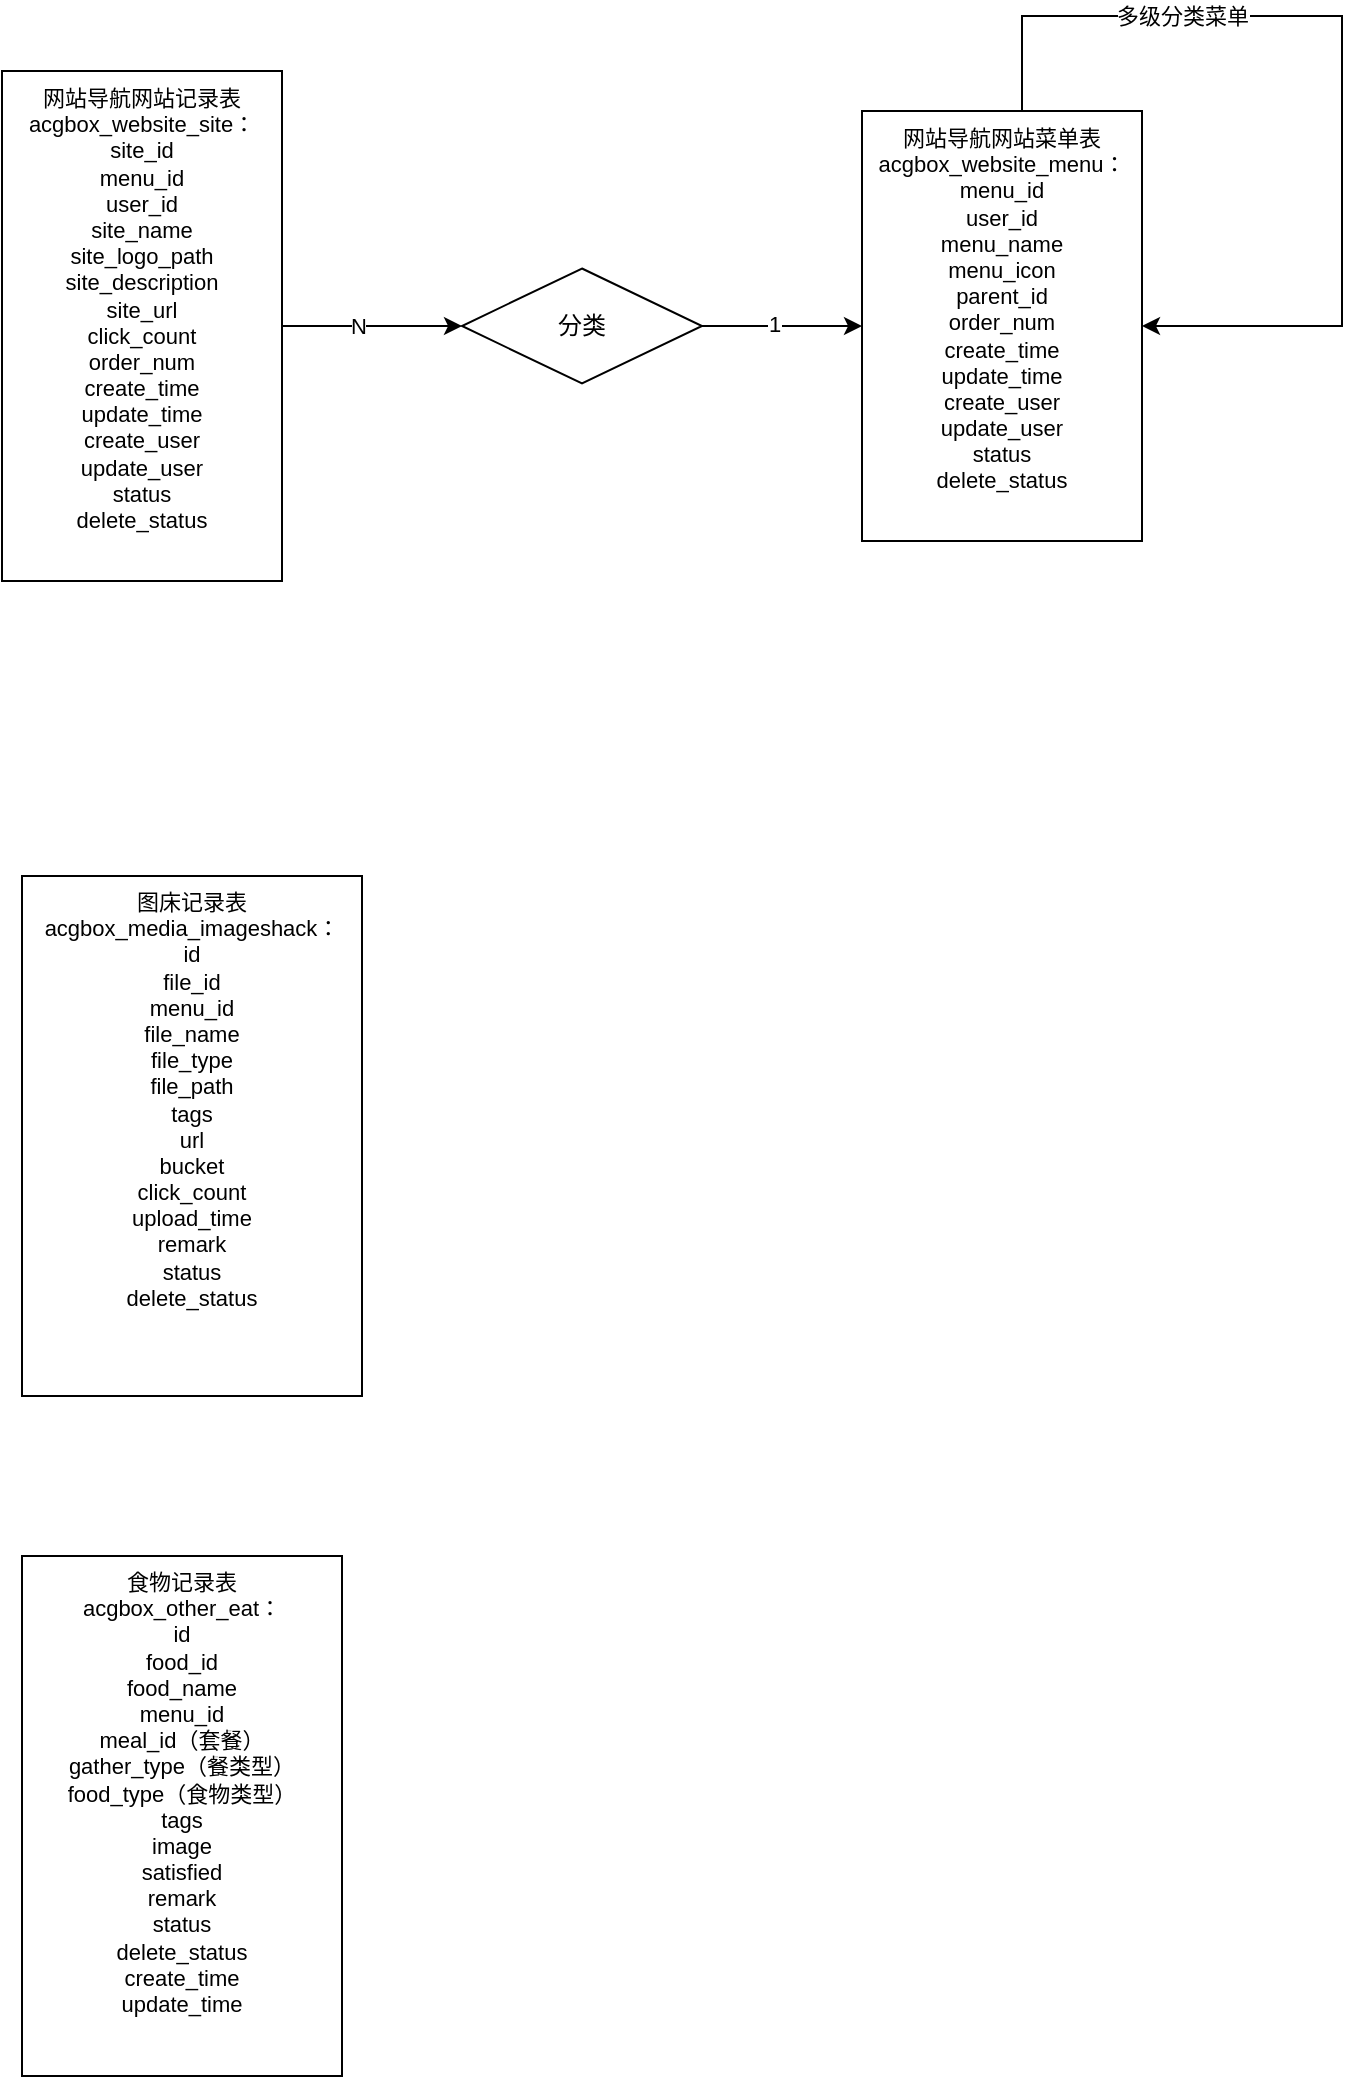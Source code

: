 <mxfile version="21.1.4" type="device">
  <diagram name="第 1 页" id="l6KEJ_qAT82oEwNRZAoX">
    <mxGraphModel dx="865" dy="483" grid="1" gridSize="10" guides="1" tooltips="1" connect="1" arrows="1" fold="1" page="1" pageScale="1" pageWidth="827" pageHeight="1169" math="0" shadow="0">
      <root>
        <mxCell id="0" />
        <mxCell id="1" parent="0" />
        <mxCell id="qbuHucwKcZEJVNJGowhH-11" style="edgeStyle=orthogonalEdgeStyle;rounded=0;orthogonalLoop=1;jettySize=auto;html=1;exitX=1;exitY=0.5;exitDx=0;exitDy=0;entryX=0;entryY=0.5;entryDx=0;entryDy=0;" parent="1" source="qbuHucwKcZEJVNJGowhH-8" target="qbuHucwKcZEJVNJGowhH-12" edge="1">
          <mxGeometry relative="1" as="geometry">
            <mxPoint x="320" y="275.286" as="targetPoint" />
          </mxGeometry>
        </mxCell>
        <mxCell id="qbuHucwKcZEJVNJGowhH-14" value="N" style="edgeLabel;html=1;align=center;verticalAlign=middle;resizable=0;points=[];" parent="qbuHucwKcZEJVNJGowhH-11" vertex="1" connectable="0">
          <mxGeometry x="-0.157" relative="1" as="geometry">
            <mxPoint as="offset" />
          </mxGeometry>
        </mxCell>
        <mxCell id="qbuHucwKcZEJVNJGowhH-8" value="&lt;font style=&quot;font-size: 11px;&quot;&gt;网站导航网站记录表&lt;br style=&quot;font-size: 11px;&quot;&gt;acgbox_website_site：&lt;br style=&quot;font-size: 11px;&quot;&gt;site_id&lt;br style=&quot;font-size: 11px;&quot;&gt;menu_id&lt;br&gt;user_id&lt;br style=&quot;font-size: 11px;&quot;&gt;site_name&lt;br style=&quot;font-size: 11px;&quot;&gt;site_logo_path&lt;br style=&quot;font-size: 11px;&quot;&gt;site_description&lt;br style=&quot;font-size: 11px;&quot;&gt;site_url&lt;br style=&quot;font-size: 11px;&quot;&gt;click_count&lt;br style=&quot;font-size: 11px;&quot;&gt;order_num&lt;br style=&quot;font-size: 11px;&quot;&gt;create_time&lt;br style=&quot;font-size: 11px;&quot;&gt;update_time&lt;br style=&quot;font-size: 11px;&quot;&gt;create_user&lt;br style=&quot;font-size: 11px;&quot;&gt;update_user&lt;br&gt;status&lt;br style=&quot;font-size: 11px;&quot;&gt;delete_status&lt;br style=&quot;font-size: 11px;&quot;&gt;&lt;br style=&quot;font-size: 11px;&quot;&gt;&lt;br style=&quot;font-size: 11px;&quot;&gt;&lt;/font&gt;" style="whiteSpace=wrap;html=1;verticalAlign=top;fontSize=10;" parent="1" vertex="1">
          <mxGeometry x="100" y="147.5" width="140" height="255" as="geometry" />
        </mxCell>
        <mxCell id="qbuHucwKcZEJVNJGowhH-10" value="&lt;font style=&quot;font-size: 11px;&quot;&gt;网站导航网站菜单表&lt;br style=&quot;font-size: 11px;&quot;&gt;acgbox_website_menu：&lt;br style=&quot;font-size: 11px;&quot;&gt;menu_id&lt;br&gt;user_id&lt;br&gt;menu_name&lt;br&gt;menu_icon&lt;br style=&quot;font-size: 11px;&quot;&gt;parent_id&lt;br style=&quot;font-size: 11px;&quot;&gt;order_num&lt;br style=&quot;font-size: 11px;&quot;&gt;create_time&lt;br style=&quot;font-size: 11px;&quot;&gt;update_time&lt;br style=&quot;font-size: 11px;&quot;&gt;create_user&lt;br style=&quot;font-size: 11px;&quot;&gt;update_user&lt;br style=&quot;font-size: 11px;&quot;&gt;status&lt;br&gt;delete_status&lt;br style=&quot;font-size: 11px;&quot;&gt;&lt;/font&gt;" style="whiteSpace=wrap;html=1;verticalAlign=top;fontSize=10;" parent="1" vertex="1">
          <mxGeometry x="530" y="167.5" width="140" height="215" as="geometry" />
        </mxCell>
        <mxCell id="qbuHucwKcZEJVNJGowhH-13" style="edgeStyle=orthogonalEdgeStyle;rounded=0;orthogonalLoop=1;jettySize=auto;html=1;" parent="1" source="qbuHucwKcZEJVNJGowhH-12" target="qbuHucwKcZEJVNJGowhH-10" edge="1">
          <mxGeometry relative="1" as="geometry" />
        </mxCell>
        <mxCell id="qbuHucwKcZEJVNJGowhH-15" value="1" style="edgeLabel;html=1;align=center;verticalAlign=middle;resizable=0;points=[];" parent="qbuHucwKcZEJVNJGowhH-13" vertex="1" connectable="0">
          <mxGeometry x="-0.108" y="1" relative="1" as="geometry">
            <mxPoint as="offset" />
          </mxGeometry>
        </mxCell>
        <mxCell id="qbuHucwKcZEJVNJGowhH-12" value="分类" style="rhombus;whiteSpace=wrap;html=1;" parent="1" vertex="1">
          <mxGeometry x="330" y="246.25" width="120" height="57.5" as="geometry" />
        </mxCell>
        <mxCell id="qbuHucwKcZEJVNJGowhH-16" style="edgeStyle=orthogonalEdgeStyle;rounded=0;orthogonalLoop=1;jettySize=auto;html=1;entryX=1;entryY=0.5;entryDx=0;entryDy=0;" parent="1" source="qbuHucwKcZEJVNJGowhH-10" target="qbuHucwKcZEJVNJGowhH-10" edge="1">
          <mxGeometry relative="1" as="geometry">
            <Array as="points">
              <mxPoint x="610" y="120" />
              <mxPoint x="770" y="120" />
              <mxPoint x="770" y="275" />
            </Array>
          </mxGeometry>
        </mxCell>
        <mxCell id="qbuHucwKcZEJVNJGowhH-17" value="多级分类菜单" style="edgeLabel;html=1;align=center;verticalAlign=middle;resizable=0;points=[];" parent="qbuHucwKcZEJVNJGowhH-16" vertex="1" connectable="0">
          <mxGeometry x="-0.304" relative="1" as="geometry">
            <mxPoint x="-34" as="offset" />
          </mxGeometry>
        </mxCell>
        <mxCell id="BMManOyBWXh-oUkgJds9-1" value="&lt;font style=&quot;font-size: 11px;&quot;&gt;图床记录表&lt;br style=&quot;font-size: 11px;&quot;&gt;acgbox_media_imageshack：&lt;br style=&quot;font-size: 11px;&quot;&gt;id&lt;br&gt;file_id&lt;br style=&quot;font-size: 11px;&quot;&gt;menu_id&lt;br&gt;file_name&lt;br&gt;file_type&lt;br&gt;file_path&lt;br style=&quot;font-size: 11px;&quot;&gt;tags&lt;br style=&quot;font-size: 11px;&quot;&gt;url&lt;br&gt;bucket&lt;br style=&quot;font-size: 11px;&quot;&gt;click_count&lt;br style=&quot;font-size: 11px;&quot;&gt;upload_time&lt;br&gt;remark&lt;br&gt;status&lt;br style=&quot;font-size: 11px;&quot;&gt;delete_status&lt;br style=&quot;font-size: 11px;&quot;&gt;&lt;br style=&quot;font-size: 11px;&quot;&gt;&lt;br style=&quot;font-size: 11px;&quot;&gt;&lt;/font&gt;" style="whiteSpace=wrap;html=1;verticalAlign=top;fontSize=10;" parent="1" vertex="1">
          <mxGeometry x="110" y="550" width="170" height="260" as="geometry" />
        </mxCell>
        <mxCell id="3FH7gRXXTZw44eUswLIu-1" value="&lt;font style=&quot;font-size: 11px;&quot;&gt;食物记录表&lt;br style=&quot;font-size: 11px;&quot;&gt;acgbox_other_eat：&lt;br style=&quot;font-size: 11px;&quot;&gt;id&lt;br&gt;food_id&lt;br&gt;food_name&lt;br style=&quot;font-size: 11px;&quot;&gt;menu_id&lt;br&gt;meal_id（套餐）&lt;br&gt;gather_type（餐类型）&lt;br&gt;food_type（食物类型）&lt;br style=&quot;font-size: 11px;&quot;&gt;tags&lt;br&gt;image&lt;br&gt;satisfied&lt;br&gt;remark&lt;br&gt;status&lt;br style=&quot;font-size: 11px;&quot;&gt;delete_status&lt;br&gt;create_time&lt;br style=&quot;border-color: var(--border-color);&quot;&gt;update_time&lt;br style=&quot;font-size: 11px;&quot;&gt;&lt;br style=&quot;font-size: 11px;&quot;&gt;&lt;br style=&quot;font-size: 11px;&quot;&gt;&lt;/font&gt;" style="whiteSpace=wrap;html=1;verticalAlign=top;fontSize=10;" vertex="1" parent="1">
          <mxGeometry x="110" y="890" width="160" height="260" as="geometry" />
        </mxCell>
      </root>
    </mxGraphModel>
  </diagram>
</mxfile>
